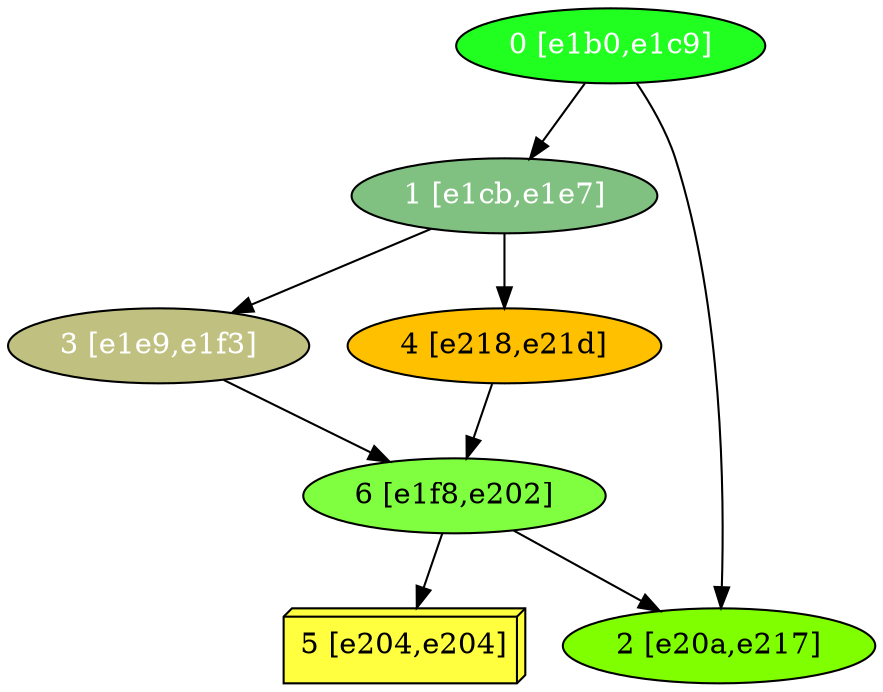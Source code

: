 diGraph libnss3{
	libnss3_0  [style=filled fillcolor="#20FF20" fontcolor="#ffffff" shape=oval label="0 [e1b0,e1c9]"]
	libnss3_1  [style=filled fillcolor="#80C080" fontcolor="#ffffff" shape=oval label="1 [e1cb,e1e7]"]
	libnss3_2  [style=filled fillcolor="#80FF00" fontcolor="#000000" shape=oval label="2 [e20a,e217]"]
	libnss3_3  [style=filled fillcolor="#C0C080" fontcolor="#ffffff" shape=oval label="3 [e1e9,e1f3]"]
	libnss3_4  [style=filled fillcolor="#FFC000" fontcolor="#000000" shape=oval label="4 [e218,e21d]"]
	libnss3_5  [style=filled fillcolor="#FFFF40" fontcolor="#000000" shape=box3d label="5 [e204,e204]"]
	libnss3_6  [style=filled fillcolor="#80FF40" fontcolor="#000000" shape=oval label="6 [e1f8,e202]"]

	libnss3_0 -> libnss3_1
	libnss3_0 -> libnss3_2
	libnss3_1 -> libnss3_3
	libnss3_1 -> libnss3_4
	libnss3_3 -> libnss3_6
	libnss3_4 -> libnss3_6
	libnss3_6 -> libnss3_2
	libnss3_6 -> libnss3_5
}